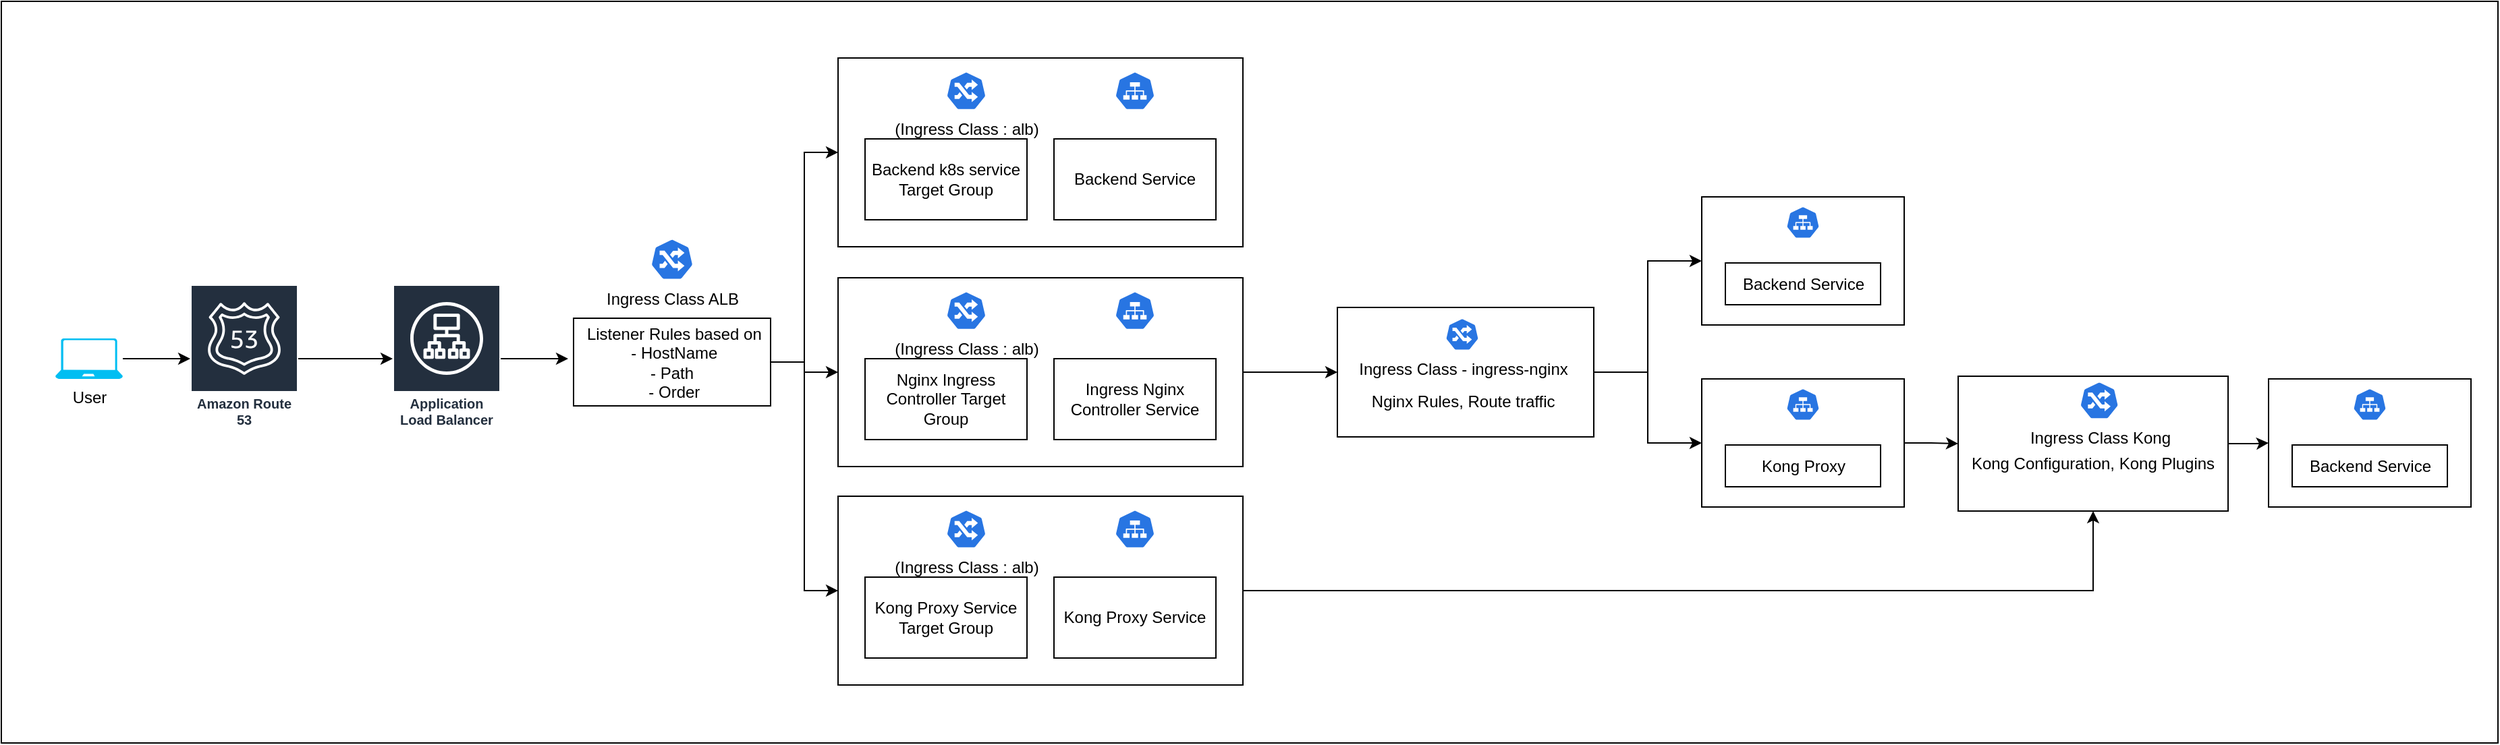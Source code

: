 <mxfile version="28.2.0">
  <diagram name="Page-1" id="_CUkJaNLjWAeKXLazd_t">
    <mxGraphModel dx="1018" dy="689" grid="1" gridSize="10" guides="1" tooltips="1" connect="1" arrows="1" fold="1" page="1" pageScale="1" pageWidth="850" pageHeight="1100" math="0" shadow="0">
      <root>
        <mxCell id="0" />
        <mxCell id="1" parent="0" />
        <mxCell id="Ysg7XaA6N7SH5jMv0fgl-64" value="" style="rounded=0;whiteSpace=wrap;html=1;" vertex="1" parent="1">
          <mxGeometry width="1850" height="550" as="geometry" />
        </mxCell>
        <mxCell id="Ysg7XaA6N7SH5jMv0fgl-60" style="edgeStyle=orthogonalEdgeStyle;rounded=0;orthogonalLoop=1;jettySize=auto;html=1;" edge="1" parent="1" source="Ysg7XaA6N7SH5jMv0fgl-2" target="Ysg7XaA6N7SH5jMv0fgl-5">
          <mxGeometry relative="1" as="geometry" />
        </mxCell>
        <mxCell id="Ysg7XaA6N7SH5jMv0fgl-2" value="User" style="verticalLabelPosition=bottom;html=1;verticalAlign=top;align=center;strokeColor=none;fillColor=#00BEF2;shape=mxgraph.azure.laptop;pointerEvents=1;" vertex="1" parent="1">
          <mxGeometry x="40" y="250" width="50" height="30" as="geometry" />
        </mxCell>
        <mxCell id="Ysg7XaA6N7SH5jMv0fgl-62" style="edgeStyle=orthogonalEdgeStyle;rounded=0;orthogonalLoop=1;jettySize=auto;html=1;" edge="1" parent="1" source="Ysg7XaA6N7SH5jMv0fgl-4">
          <mxGeometry relative="1" as="geometry">
            <mxPoint x="420" y="265" as="targetPoint" />
          </mxGeometry>
        </mxCell>
        <mxCell id="Ysg7XaA6N7SH5jMv0fgl-4" value="Application Load Balancer" style="sketch=0;outlineConnect=0;fontColor=#232F3E;gradientColor=none;strokeColor=#ffffff;fillColor=#232F3E;dashed=0;verticalLabelPosition=middle;verticalAlign=bottom;align=center;html=1;whiteSpace=wrap;fontSize=10;fontStyle=1;spacing=3;shape=mxgraph.aws4.productIcon;prIcon=mxgraph.aws4.application_load_balancer;" vertex="1" parent="1">
          <mxGeometry x="290" y="210" width="80" height="110" as="geometry" />
        </mxCell>
        <mxCell id="Ysg7XaA6N7SH5jMv0fgl-61" style="edgeStyle=orthogonalEdgeStyle;rounded=0;orthogonalLoop=1;jettySize=auto;html=1;" edge="1" parent="1" source="Ysg7XaA6N7SH5jMv0fgl-5" target="Ysg7XaA6N7SH5jMv0fgl-4">
          <mxGeometry relative="1" as="geometry" />
        </mxCell>
        <mxCell id="Ysg7XaA6N7SH5jMv0fgl-5" value="Amazon Route 53" style="sketch=0;outlineConnect=0;fontColor=#232F3E;gradientColor=none;strokeColor=#ffffff;fillColor=#232F3E;dashed=0;verticalLabelPosition=middle;verticalAlign=bottom;align=center;html=1;whiteSpace=wrap;fontSize=10;fontStyle=1;spacing=3;shape=mxgraph.aws4.productIcon;prIcon=mxgraph.aws4.route_53;" vertex="1" parent="1">
          <mxGeometry x="140" y="210" width="80" height="110" as="geometry" />
        </mxCell>
        <mxCell id="Ysg7XaA6N7SH5jMv0fgl-34" style="edgeStyle=orthogonalEdgeStyle;rounded=0;orthogonalLoop=1;jettySize=auto;html=1;entryX=0;entryY=0.5;entryDx=0;entryDy=0;" edge="1" parent="1" source="Ysg7XaA6N7SH5jMv0fgl-8" target="Ysg7XaA6N7SH5jMv0fgl-15">
          <mxGeometry relative="1" as="geometry" />
        </mxCell>
        <mxCell id="Ysg7XaA6N7SH5jMv0fgl-35" style="edgeStyle=orthogonalEdgeStyle;rounded=0;orthogonalLoop=1;jettySize=auto;html=1;exitX=1;exitY=0.5;exitDx=0;exitDy=0;entryX=0;entryY=0.5;entryDx=0;entryDy=0;" edge="1" parent="1" source="Ysg7XaA6N7SH5jMv0fgl-8" target="Ysg7XaA6N7SH5jMv0fgl-18">
          <mxGeometry relative="1" as="geometry" />
        </mxCell>
        <mxCell id="Ysg7XaA6N7SH5jMv0fgl-36" style="edgeStyle=orthogonalEdgeStyle;rounded=0;orthogonalLoop=1;jettySize=auto;html=1;entryX=0;entryY=0.5;entryDx=0;entryDy=0;" edge="1" parent="1" source="Ysg7XaA6N7SH5jMv0fgl-8" target="Ysg7XaA6N7SH5jMv0fgl-23">
          <mxGeometry relative="1" as="geometry" />
        </mxCell>
        <mxCell id="Ysg7XaA6N7SH5jMv0fgl-8" value="&amp;nbsp; Listener Rules based on&amp;nbsp; &amp;nbsp; - HostN&lt;span style=&quot;background-color: transparent; color: light-dark(rgb(0, 0, 0), rgb(255, 255, 255));&quot;&gt;ame&amp;nbsp;&lt;br&gt;&lt;/span&gt;&lt;span style=&quot;background-color: transparent; color: light-dark(rgb(0, 0, 0), rgb(255, 255, 255));&quot;&gt;- Path&lt;/span&gt;&lt;div&gt;&lt;span style=&quot;background-color: transparent; color: light-dark(rgb(0, 0, 0), rgb(255, 255, 255));&quot;&gt;&amp;nbsp; - Order&amp;nbsp;&lt;/span&gt;&lt;/div&gt;" style="rounded=0;whiteSpace=wrap;html=1;" vertex="1" parent="1">
          <mxGeometry x="424" y="235" width="146" height="65" as="geometry" />
        </mxCell>
        <mxCell id="Ysg7XaA6N7SH5jMv0fgl-30" value="" style="group" vertex="1" connectable="0" parent="1">
          <mxGeometry x="620" y="42" width="300" height="140" as="geometry" />
        </mxCell>
        <mxCell id="Ysg7XaA6N7SH5jMv0fgl-15" value="" style="rounded=0;whiteSpace=wrap;html=1;" vertex="1" parent="Ysg7XaA6N7SH5jMv0fgl-30">
          <mxGeometry width="300" height="140" as="geometry" />
        </mxCell>
        <mxCell id="Ysg7XaA6N7SH5jMv0fgl-10" value="Backend k8s service Target Group" style="rounded=0;whiteSpace=wrap;html=1;" vertex="1" parent="Ysg7XaA6N7SH5jMv0fgl-30">
          <mxGeometry x="20" y="60" width="120" height="60" as="geometry" />
        </mxCell>
        <mxCell id="Ysg7XaA6N7SH5jMv0fgl-13" value="(Ingress Class : alb)" style="aspect=fixed;sketch=0;html=1;dashed=0;whitespace=wrap;verticalLabelPosition=bottom;verticalAlign=top;fillColor=#2875E2;strokeColor=#ffffff;points=[[0.005,0.63,0],[0.1,0.2,0],[0.9,0.2,0],[0.5,0,0],[0.995,0.63,0],[0.72,0.99,0],[0.5,1,0],[0.28,0.99,0]];shape=mxgraph.kubernetes.icon2;prIcon=ing" vertex="1" parent="Ysg7XaA6N7SH5jMv0fgl-30">
          <mxGeometry x="80" y="10" width="30" height="28.8" as="geometry" />
        </mxCell>
        <mxCell id="Ysg7XaA6N7SH5jMv0fgl-16" value="Backend Service" style="rounded=0;whiteSpace=wrap;html=1;" vertex="1" parent="Ysg7XaA6N7SH5jMv0fgl-30">
          <mxGeometry x="160" y="60" width="120" height="60" as="geometry" />
        </mxCell>
        <mxCell id="Ysg7XaA6N7SH5jMv0fgl-14" value="" style="aspect=fixed;sketch=0;html=1;dashed=0;whitespace=wrap;verticalLabelPosition=bottom;verticalAlign=top;fillColor=#2875E2;strokeColor=#ffffff;points=[[0.005,0.63,0],[0.1,0.2,0],[0.9,0.2,0],[0.5,0,0],[0.995,0.63,0],[0.72,0.99,0],[0.5,1,0],[0.28,0.99,0]];shape=mxgraph.kubernetes.icon2;prIcon=svc" vertex="1" parent="Ysg7XaA6N7SH5jMv0fgl-30">
          <mxGeometry x="205" y="10" width="30" height="28.8" as="geometry" />
        </mxCell>
        <mxCell id="Ysg7XaA6N7SH5jMv0fgl-31" value="" style="group" vertex="1" connectable="0" parent="1">
          <mxGeometry x="620" y="205" width="300" height="140" as="geometry" />
        </mxCell>
        <mxCell id="Ysg7XaA6N7SH5jMv0fgl-18" value="" style="rounded=0;whiteSpace=wrap;html=1;" vertex="1" parent="Ysg7XaA6N7SH5jMv0fgl-31">
          <mxGeometry width="300" height="140" as="geometry" />
        </mxCell>
        <mxCell id="Ysg7XaA6N7SH5jMv0fgl-19" value="Nginx Ingress Controller Target Group" style="rounded=0;whiteSpace=wrap;html=1;" vertex="1" parent="Ysg7XaA6N7SH5jMv0fgl-31">
          <mxGeometry x="20" y="60" width="120" height="60" as="geometry" />
        </mxCell>
        <mxCell id="Ysg7XaA6N7SH5jMv0fgl-20" value="(Ingress Class : alb)" style="aspect=fixed;sketch=0;html=1;dashed=0;whitespace=wrap;verticalLabelPosition=bottom;verticalAlign=top;fillColor=#2875E2;strokeColor=#ffffff;points=[[0.005,0.63,0],[0.1,0.2,0],[0.9,0.2,0],[0.5,0,0],[0.995,0.63,0],[0.72,0.99,0],[0.5,1,0],[0.28,0.99,0]];shape=mxgraph.kubernetes.icon2;prIcon=ing" vertex="1" parent="Ysg7XaA6N7SH5jMv0fgl-31">
          <mxGeometry x="80" y="10" width="30" height="28.8" as="geometry" />
        </mxCell>
        <mxCell id="Ysg7XaA6N7SH5jMv0fgl-21" value="Ingress Nginx Controller Service" style="rounded=0;whiteSpace=wrap;html=1;" vertex="1" parent="Ysg7XaA6N7SH5jMv0fgl-31">
          <mxGeometry x="160" y="60" width="120" height="60" as="geometry" />
        </mxCell>
        <mxCell id="Ysg7XaA6N7SH5jMv0fgl-22" value="" style="aspect=fixed;sketch=0;html=1;dashed=0;whitespace=wrap;verticalLabelPosition=bottom;verticalAlign=top;fillColor=#2875E2;strokeColor=#ffffff;points=[[0.005,0.63,0],[0.1,0.2,0],[0.9,0.2,0],[0.5,0,0],[0.995,0.63,0],[0.72,0.99,0],[0.5,1,0],[0.28,0.99,0]];shape=mxgraph.kubernetes.icon2;prIcon=svc" vertex="1" parent="Ysg7XaA6N7SH5jMv0fgl-31">
          <mxGeometry x="205" y="10" width="30" height="28.8" as="geometry" />
        </mxCell>
        <mxCell id="Ysg7XaA6N7SH5jMv0fgl-32" value="" style="group" vertex="1" connectable="0" parent="1">
          <mxGeometry x="620" y="367" width="300" height="140" as="geometry" />
        </mxCell>
        <mxCell id="Ysg7XaA6N7SH5jMv0fgl-23" value="" style="rounded=0;whiteSpace=wrap;html=1;" vertex="1" parent="Ysg7XaA6N7SH5jMv0fgl-32">
          <mxGeometry width="300" height="140" as="geometry" />
        </mxCell>
        <mxCell id="Ysg7XaA6N7SH5jMv0fgl-24" value="Kong Proxy Service Target Group" style="rounded=0;whiteSpace=wrap;html=1;" vertex="1" parent="Ysg7XaA6N7SH5jMv0fgl-32">
          <mxGeometry x="20" y="60" width="120" height="60" as="geometry" />
        </mxCell>
        <mxCell id="Ysg7XaA6N7SH5jMv0fgl-25" value="(Ingress Class : alb)" style="aspect=fixed;sketch=0;html=1;dashed=0;whitespace=wrap;verticalLabelPosition=bottom;verticalAlign=top;fillColor=#2875E2;strokeColor=#ffffff;points=[[0.005,0.63,0],[0.1,0.2,0],[0.9,0.2,0],[0.5,0,0],[0.995,0.63,0],[0.72,0.99,0],[0.5,1,0],[0.28,0.99,0]];shape=mxgraph.kubernetes.icon2;prIcon=ing" vertex="1" parent="Ysg7XaA6N7SH5jMv0fgl-32">
          <mxGeometry x="80" y="10" width="30" height="28.8" as="geometry" />
        </mxCell>
        <mxCell id="Ysg7XaA6N7SH5jMv0fgl-26" value="Kong Proxy Service" style="rounded=0;whiteSpace=wrap;html=1;" vertex="1" parent="Ysg7XaA6N7SH5jMv0fgl-32">
          <mxGeometry x="160" y="60" width="120" height="60" as="geometry" />
        </mxCell>
        <mxCell id="Ysg7XaA6N7SH5jMv0fgl-27" value="" style="aspect=fixed;sketch=0;html=1;dashed=0;whitespace=wrap;verticalLabelPosition=bottom;verticalAlign=top;fillColor=#2875E2;strokeColor=#ffffff;points=[[0.005,0.63,0],[0.1,0.2,0],[0.9,0.2,0],[0.5,0,0],[0.995,0.63,0],[0.72,0.99,0],[0.5,1,0],[0.28,0.99,0]];shape=mxgraph.kubernetes.icon2;prIcon=svc" vertex="1" parent="Ysg7XaA6N7SH5jMv0fgl-32">
          <mxGeometry x="205" y="10" width="30" height="28.8" as="geometry" />
        </mxCell>
        <mxCell id="Ysg7XaA6N7SH5jMv0fgl-33" value="Ingress Class ALB" style="aspect=fixed;sketch=0;html=1;dashed=0;whitespace=wrap;verticalLabelPosition=bottom;verticalAlign=top;fillColor=#2875E2;strokeColor=#ffffff;points=[[0.005,0.63,0],[0.1,0.2,0],[0.9,0.2,0],[0.5,0,0],[0.995,0.63,0],[0.72,0.99,0],[0.5,1,0],[0.28,0.99,0]];shape=mxgraph.kubernetes.icon2;prIcon=ing" vertex="1" parent="1">
          <mxGeometry x="481" y="176" width="32" height="30.72" as="geometry" />
        </mxCell>
        <mxCell id="Ysg7XaA6N7SH5jMv0fgl-58" style="edgeStyle=orthogonalEdgeStyle;rounded=0;orthogonalLoop=1;jettySize=auto;html=1;entryX=0;entryY=0.5;entryDx=0;entryDy=0;" edge="1" parent="1" source="Ysg7XaA6N7SH5jMv0fgl-37" target="Ysg7XaA6N7SH5jMv0fgl-39">
          <mxGeometry relative="1" as="geometry" />
        </mxCell>
        <mxCell id="Ysg7XaA6N7SH5jMv0fgl-59" style="edgeStyle=orthogonalEdgeStyle;rounded=0;orthogonalLoop=1;jettySize=auto;html=1;entryX=0;entryY=0.5;entryDx=0;entryDy=0;" edge="1" parent="1" source="Ysg7XaA6N7SH5jMv0fgl-37" target="Ysg7XaA6N7SH5jMv0fgl-46">
          <mxGeometry relative="1" as="geometry" />
        </mxCell>
        <mxCell id="Ysg7XaA6N7SH5jMv0fgl-37" value="&lt;div&gt;&lt;br&gt;&lt;/div&gt;&lt;div&gt;&lt;br&gt;&lt;/div&gt;&lt;div&gt;&lt;br&gt;&lt;/div&gt;&lt;div&gt;Nginx Rules, Route traffic&amp;nbsp;&lt;/div&gt;" style="rounded=0;whiteSpace=wrap;html=1;" vertex="1" parent="1">
          <mxGeometry x="990" y="227" width="190" height="96" as="geometry" />
        </mxCell>
        <mxCell id="Ysg7XaA6N7SH5jMv0fgl-38" value="Ingress Class - ingress-nginx" style="aspect=fixed;sketch=0;html=1;dashed=0;whitespace=wrap;verticalLabelPosition=bottom;verticalAlign=top;fillColor=#2875E2;strokeColor=#ffffff;points=[[0.005,0.63,0],[0.1,0.2,0],[0.9,0.2,0],[0.5,0,0],[0.995,0.63,0],[0.72,0.99,0],[0.5,1,0],[0.28,0.99,0]];shape=mxgraph.kubernetes.icon2;prIcon=ing" vertex="1" parent="1">
          <mxGeometry x="1070" y="235" width="25" height="24" as="geometry" />
        </mxCell>
        <mxCell id="Ysg7XaA6N7SH5jMv0fgl-44" value="" style="group" vertex="1" connectable="0" parent="1">
          <mxGeometry x="1260" y="145" width="150" height="95" as="geometry" />
        </mxCell>
        <mxCell id="Ysg7XaA6N7SH5jMv0fgl-39" value="" style="rounded=0;whiteSpace=wrap;html=1;" vertex="1" parent="Ysg7XaA6N7SH5jMv0fgl-44">
          <mxGeometry width="150" height="95" as="geometry" />
        </mxCell>
        <mxCell id="Ysg7XaA6N7SH5jMv0fgl-41" value="" style="aspect=fixed;sketch=0;html=1;dashed=0;whitespace=wrap;verticalLabelPosition=bottom;verticalAlign=top;fillColor=#2875E2;strokeColor=#ffffff;points=[[0.005,0.63,0],[0.1,0.2,0],[0.9,0.2,0],[0.5,0,0],[0.995,0.63,0],[0.72,0.99,0],[0.5,1,0],[0.28,0.99,0]];shape=mxgraph.kubernetes.icon2;prIcon=svc" vertex="1" parent="Ysg7XaA6N7SH5jMv0fgl-44">
          <mxGeometry x="62.5" y="7" width="25" height="24" as="geometry" />
        </mxCell>
        <mxCell id="Ysg7XaA6N7SH5jMv0fgl-42" value="Backend Service" style="rounded=0;whiteSpace=wrap;html=1;" vertex="1" parent="Ysg7XaA6N7SH5jMv0fgl-44">
          <mxGeometry x="17.5" y="49" width="115" height="31" as="geometry" />
        </mxCell>
        <mxCell id="Ysg7XaA6N7SH5jMv0fgl-45" value="" style="group" vertex="1" connectable="0" parent="1">
          <mxGeometry x="1260" y="280" width="150" height="95" as="geometry" />
        </mxCell>
        <mxCell id="Ysg7XaA6N7SH5jMv0fgl-46" value="" style="rounded=0;whiteSpace=wrap;html=1;" vertex="1" parent="Ysg7XaA6N7SH5jMv0fgl-45">
          <mxGeometry width="150" height="95" as="geometry" />
        </mxCell>
        <mxCell id="Ysg7XaA6N7SH5jMv0fgl-47" value="" style="aspect=fixed;sketch=0;html=1;dashed=0;whitespace=wrap;verticalLabelPosition=bottom;verticalAlign=top;fillColor=#2875E2;strokeColor=#ffffff;points=[[0.005,0.63,0],[0.1,0.2,0],[0.9,0.2,0],[0.5,0,0],[0.995,0.63,0],[0.72,0.99,0],[0.5,1,0],[0.28,0.99,0]];shape=mxgraph.kubernetes.icon2;prIcon=svc" vertex="1" parent="Ysg7XaA6N7SH5jMv0fgl-45">
          <mxGeometry x="62.5" y="7" width="25" height="24" as="geometry" />
        </mxCell>
        <mxCell id="Ysg7XaA6N7SH5jMv0fgl-48" value="Kong Proxy" style="rounded=0;whiteSpace=wrap;html=1;" vertex="1" parent="Ysg7XaA6N7SH5jMv0fgl-45">
          <mxGeometry x="17.5" y="49" width="115" height="31" as="geometry" />
        </mxCell>
        <mxCell id="Ysg7XaA6N7SH5jMv0fgl-49" value="" style="group" vertex="1" connectable="0" parent="1">
          <mxGeometry x="1680" y="280" width="150" height="95" as="geometry" />
        </mxCell>
        <mxCell id="Ysg7XaA6N7SH5jMv0fgl-50" value="" style="rounded=0;whiteSpace=wrap;html=1;" vertex="1" parent="Ysg7XaA6N7SH5jMv0fgl-49">
          <mxGeometry width="150" height="95" as="geometry" />
        </mxCell>
        <mxCell id="Ysg7XaA6N7SH5jMv0fgl-51" value="" style="aspect=fixed;sketch=0;html=1;dashed=0;whitespace=wrap;verticalLabelPosition=bottom;verticalAlign=top;fillColor=#2875E2;strokeColor=#ffffff;points=[[0.005,0.63,0],[0.1,0.2,0],[0.9,0.2,0],[0.5,0,0],[0.995,0.63,0],[0.72,0.99,0],[0.5,1,0],[0.28,0.99,0]];shape=mxgraph.kubernetes.icon2;prIcon=svc" vertex="1" parent="Ysg7XaA6N7SH5jMv0fgl-49">
          <mxGeometry x="62.5" y="7" width="25" height="24" as="geometry" />
        </mxCell>
        <mxCell id="Ysg7XaA6N7SH5jMv0fgl-52" value="Backend Service" style="rounded=0;whiteSpace=wrap;html=1;" vertex="1" parent="Ysg7XaA6N7SH5jMv0fgl-49">
          <mxGeometry x="17.5" y="49" width="115" height="31" as="geometry" />
        </mxCell>
        <mxCell id="Ysg7XaA6N7SH5jMv0fgl-56" style="edgeStyle=orthogonalEdgeStyle;rounded=0;orthogonalLoop=1;jettySize=auto;html=1;" edge="1" parent="1" source="Ysg7XaA6N7SH5jMv0fgl-53" target="Ysg7XaA6N7SH5jMv0fgl-50">
          <mxGeometry relative="1" as="geometry" />
        </mxCell>
        <mxCell id="Ysg7XaA6N7SH5jMv0fgl-53" value="&lt;div&gt;&lt;br&gt;&lt;/div&gt;&lt;div&gt;&lt;br&gt;&lt;/div&gt;&lt;div&gt;Kong Configuration, Kong Plugins&lt;/div&gt;" style="rounded=0;whiteSpace=wrap;html=1;" vertex="1" parent="1">
          <mxGeometry x="1450" y="278" width="200" height="100" as="geometry" />
        </mxCell>
        <mxCell id="Ysg7XaA6N7SH5jMv0fgl-54" value="Ingress Class Kong" style="aspect=fixed;sketch=0;html=1;dashed=0;whitespace=wrap;verticalLabelPosition=bottom;verticalAlign=top;fillColor=#2875E2;strokeColor=#ffffff;points=[[0.005,0.63,0],[0.1,0.2,0],[0.9,0.2,0],[0.5,0,0],[0.995,0.63,0],[0.72,0.99,0],[0.5,1,0],[0.28,0.99,0]];shape=mxgraph.kubernetes.icon2;prIcon=ing" vertex="1" parent="1">
          <mxGeometry x="1540" y="282" width="29.17" height="28" as="geometry" />
        </mxCell>
        <mxCell id="Ysg7XaA6N7SH5jMv0fgl-55" style="edgeStyle=orthogonalEdgeStyle;rounded=0;orthogonalLoop=1;jettySize=auto;html=1;entryX=0;entryY=0.5;entryDx=0;entryDy=0;" edge="1" parent="1" source="Ysg7XaA6N7SH5jMv0fgl-46" target="Ysg7XaA6N7SH5jMv0fgl-53">
          <mxGeometry relative="1" as="geometry" />
        </mxCell>
        <mxCell id="Ysg7XaA6N7SH5jMv0fgl-57" style="edgeStyle=orthogonalEdgeStyle;rounded=0;orthogonalLoop=1;jettySize=auto;html=1;exitX=1;exitY=0.5;exitDx=0;exitDy=0;entryX=0;entryY=0.5;entryDx=0;entryDy=0;" edge="1" parent="1" source="Ysg7XaA6N7SH5jMv0fgl-18" target="Ysg7XaA6N7SH5jMv0fgl-37">
          <mxGeometry relative="1" as="geometry" />
        </mxCell>
        <mxCell id="Ysg7XaA6N7SH5jMv0fgl-63" style="edgeStyle=orthogonalEdgeStyle;rounded=0;orthogonalLoop=1;jettySize=auto;html=1;entryX=0.5;entryY=1;entryDx=0;entryDy=0;" edge="1" parent="1" source="Ysg7XaA6N7SH5jMv0fgl-23" target="Ysg7XaA6N7SH5jMv0fgl-53">
          <mxGeometry relative="1" as="geometry" />
        </mxCell>
      </root>
    </mxGraphModel>
  </diagram>
</mxfile>
